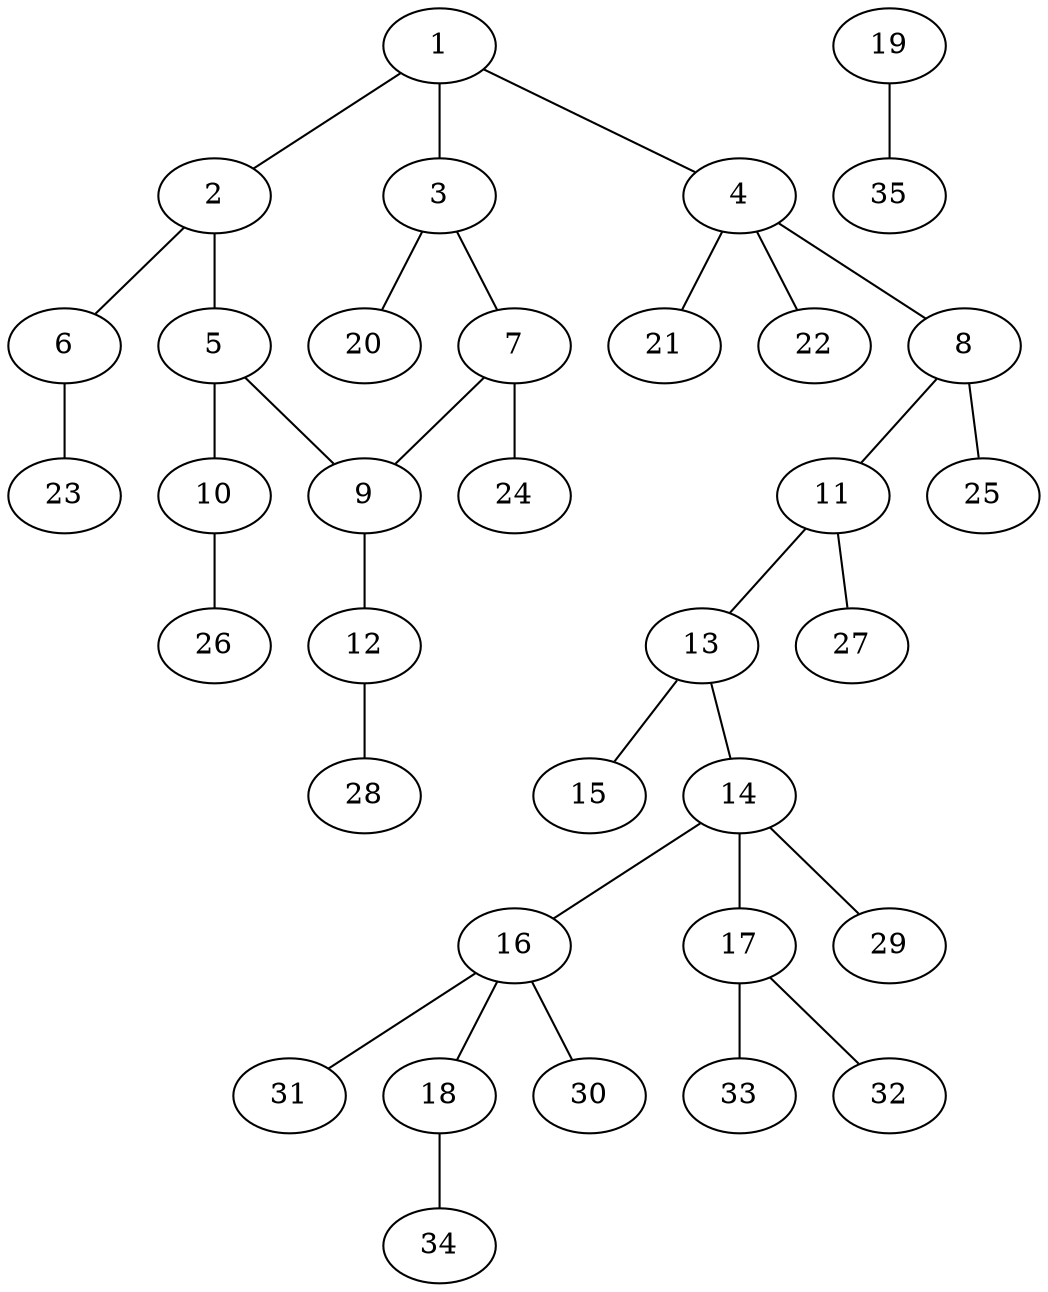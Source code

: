 graph molecule_4195 {
	1	 [chem=C];
	2	 [chem=C];
	1 -- 2	 [valence=2];
	3	 [chem=C];
	1 -- 3	 [valence=1];
	4	 [chem=C];
	1 -- 4	 [valence=1];
	5	 [chem=C];
	2 -- 5	 [valence=1];
	6	 [chem=O];
	2 -- 6	 [valence=1];
	7	 [chem=C];
	3 -- 7	 [valence=2];
	20	 [chem=H];
	3 -- 20	 [valence=1];
	8	 [chem=N];
	4 -- 8	 [valence=1];
	21	 [chem=H];
	4 -- 21	 [valence=1];
	22	 [chem=H];
	4 -- 22	 [valence=1];
	9	 [chem=C];
	5 -- 9	 [valence=2];
	10	 [chem=O];
	5 -- 10	 [valence=1];
	23	 [chem=H];
	6 -- 23	 [valence=1];
	7 -- 9	 [valence=1];
	24	 [chem=H];
	7 -- 24	 [valence=1];
	11	 [chem=N];
	8 -- 11	 [valence=1];
	25	 [chem=H];
	8 -- 25	 [valence=1];
	12	 [chem=O];
	9 -- 12	 [valence=1];
	26	 [chem=H];
	10 -- 26	 [valence=1];
	13	 [chem=C];
	11 -- 13	 [valence=1];
	27	 [chem=H];
	11 -- 27	 [valence=1];
	28	 [chem=H];
	12 -- 28	 [valence=1];
	14	 [chem=C];
	13 -- 14	 [valence=1];
	15	 [chem=O];
	13 -- 15	 [valence=2];
	16	 [chem=C];
	14 -- 16	 [valence=1];
	17	 [chem=N];
	14 -- 17	 [valence=1];
	29	 [chem=H];
	14 -- 29	 [valence=1];
	18	 [chem=O];
	16 -- 18	 [valence=1];
	30	 [chem=H];
	16 -- 30	 [valence=1];
	31	 [chem=H];
	16 -- 31	 [valence=1];
	32	 [chem=H];
	17 -- 32	 [valence=1];
	33	 [chem=H];
	17 -- 33	 [valence=1];
	34	 [chem=H];
	18 -- 34	 [valence=1];
	19	 [chem=Cl];
	35	 [chem=H];
	19 -- 35	 [valence=1];
}
